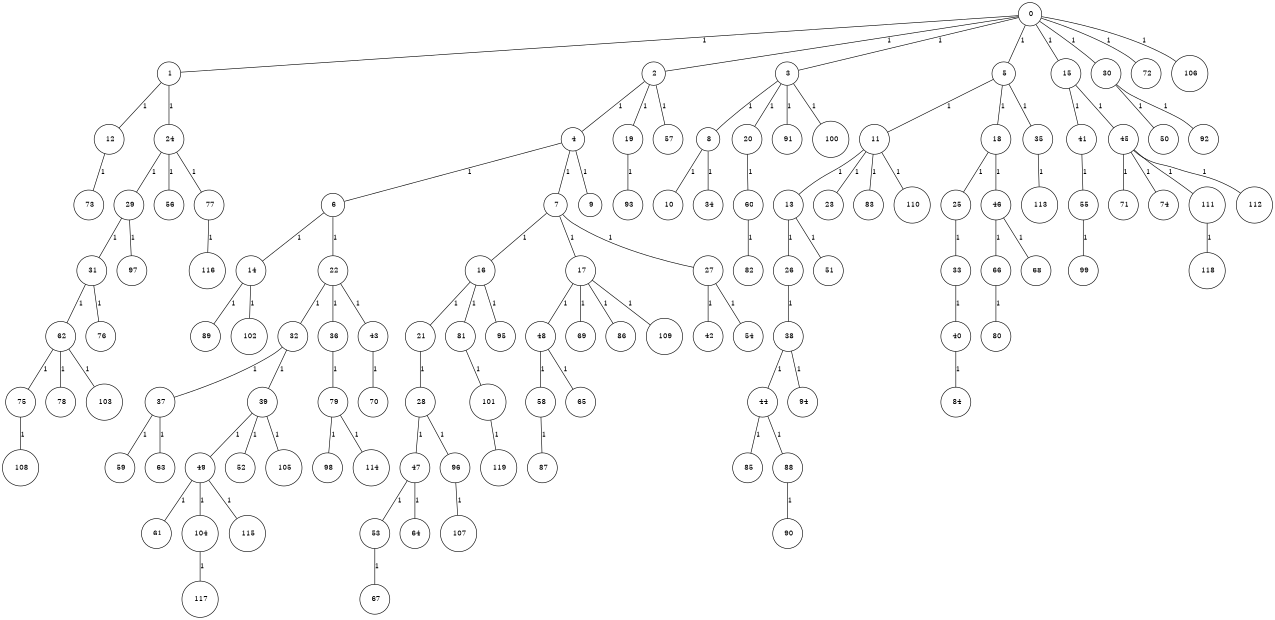 graph G {
size="8.5,11;"
ratio = "expand;"
fixedsize="true;"
overlap="scale;"
node[shape=circle,width=.12,hight=.12,fontsize=12]
edge[fontsize=12]

0[label=" 0" color=black, pos="0.6082764,2.6010377!"];
1[label=" 1" color=black, pos="0.49027719,1.7688196!"];
2[label=" 2" color=black, pos="0.47464147,1.6865294!"];
3[label=" 3" color=black, pos="0.64939928,2.2224346!"];
4[label=" 4" color=black, pos="0.47005777,2.0936061!"];
5[label=" 5" color=black, pos="2.562018,0.51038788!"];
6[label=" 6" color=black, pos="2.6795649,0.12276255!"];
7[label=" 7" color=black, pos="2.354944,2.2294359!"];
8[label=" 8" color=black, pos="1.0071862,0.76462282!"];
9[label=" 9" color=black, pos="1.7225717,0.12654833!"];
10[label=" 10" color=black, pos="1.997322,0.14278992!"];
11[label=" 11" color=black, pos="0.41478131,1.4158086!"];
12[label=" 12" color=black, pos="0.82403076,2.4001116!"];
13[label=" 13" color=black, pos="1.5066999,1.1958567!"];
14[label=" 14" color=black, pos="1.2780194,1.1899082!"];
15[label=" 15" color=black, pos="2.5538793,0.59618372!"];
16[label=" 16" color=black, pos="2.2498176,1.0585289!"];
17[label=" 17" color=black, pos="1.894249,2.1696025!"];
18[label=" 18" color=black, pos="2.998155,2.5382922!"];
19[label=" 19" color=black, pos="0.67761694,2.2977753!"];
20[label=" 20" color=black, pos="0.46351558,2.8876965!"];
21[label=" 21" color=black, pos="0.60838639,2.1564802!"];
22[label=" 22" color=black, pos="0.40217235,1.5193691!"];
23[label=" 23" color=black, pos="1.7657324,2.5171171!"];
24[label=" 24" color=black, pos="1.4763594,1.9879394!"];
25[label=" 25" color=black, pos="0.76072323,0.26217932!"];
26[label=" 26" color=black, pos="1.4699342,1.1718145!"];
27[label=" 27" color=black, pos="0.75457236,1.6491989!"];
28[label=" 28" color=black, pos="2.1674767,1.1883034!"];
29[label=" 29" color=black, pos="0.62044848,1.6622689!"];
30[label=" 30" color=black, pos="1.691172,1.9786725!"];
31[label=" 31" color=black, pos="0.29719082,2.4724545!"];
32[label=" 32" color=black, pos="1.0714357,2.1441586!"];
33[label=" 33" color=black, pos="2.6179357,2.5910371!"];
34[label=" 34" color=black, pos="2.2068094,0.2354211!"];
35[label=" 35" color=black, pos="0.23244133,1.1794697!"];
36[label=" 36" color=black, pos="1.4215153,1.1757812!"];
37[label=" 37" color=black, pos="2.7125567,2.0645846!"];
38[label=" 38" color=black, pos="0.019688027,0.86063307!"];
39[label=" 39" color=black, pos="1.5390468,0.090429043!"];
40[label=" 40" color=black, pos="1.7934814,2.4426413!"];
41[label=" 41" color=black, pos="2.6409255,1.499287!"];
42[label=" 42" color=black, pos="2.7965299,2.8091166!"];
43[label=" 43" color=black, pos="2.6193281,2.4288893!"];
44[label=" 44" color=black, pos="2.3563594,0.082807188!"];
45[label=" 45" color=black, pos="1.4427205,1.4726447!"];
46[label=" 46" color=black, pos="1.190649,2.7792874!"];
47[label=" 47" color=black, pos="2.6663653,0.34017816!"];
48[label=" 48" color=black, pos="0.10430404,2.8712637!"];
49[label=" 49" color=black, pos="1.8164979,2.5929644!"];
50[label=" 50" color=black, pos="2.1052588,2.6419991!"];
51[label=" 51" color=black, pos="1.3906673,0.76543022!"];
52[label=" 52" color=black, pos="2.6755588,0.81594276!"];
53[label=" 53" color=black, pos="0.99562924,0.58068791!"];
54[label=" 54" color=black, pos="1.6218652,2.9159739!"];
55[label=" 55" color=black, pos="0.22969174,2.7480772!"];
56[label=" 56" color=black, pos="2.0389716,1.0792253!"];
57[label=" 57" color=black, pos="1.9898916,0.46849724!"];
58[label=" 58" color=black, pos="2.0742707,0.81973722!"];
59[label=" 59" color=black, pos="1.1813847,0.21196474!"];
60[label=" 60" color=black, pos="2.4334049,0.97522287!"];
61[label=" 61" color=black, pos="0.31649494,1.6153123!"];
62[label=" 62" color=black, pos="0.91588609,0.22659061!"];
63[label=" 63" color=black, pos="0.78743835,2.4795736!"];
64[label=" 64" color=black, pos="2.5940087,1.6818794!"];
65[label=" 65" color=black, pos="1.2309886,2.6790506!"];
66[label=" 66" color=black, pos="1.2608729,0.77019734!"];
67[label=" 67" color=black, pos="0.083955295,0.29920106!"];
68[label=" 68" color=black, pos="0.010069576,2.9463943!"];
69[label=" 69" color=black, pos="2.8303347,2.2649246!"];
70[label=" 70" color=black, pos="2.0929928,1.8917986!"];
71[label=" 71" color=black, pos="2.466183,1.7068411!"];
72[label=" 72" color=black, pos="0.93017115,0.64409192!"];
73[label=" 73" color=black, pos="2.539097,2.4664191!"];
74[label=" 74" color=black, pos="2.8219304,2.2422275!"];
75[label=" 75" color=black, pos="2.2187785,0.42324584!"];
76[label=" 76" color=black, pos="1.8158525,0.55541255!"];
77[label=" 77" color=black, pos="1.9313467,2.392408!"];
78[label=" 78" color=black, pos="0.31185245,2.9047707!"];
79[label=" 79" color=black, pos="2.6555789,2.8382271!"];
80[label=" 80" color=black, pos="2.0003322,2.7469098!"];
81[label=" 81" color=black, pos="0.8054616,0.33939917!"];
82[label=" 82" color=black, pos="1.4499452,0.53327767!"];
83[label=" 83" color=black, pos="0.1230552,1.8975718!"];
84[label=" 84" color=black, pos="2.3261636,1.5850949!"];
85[label=" 85" color=black, pos="0.2733215,0.28184978!"];
86[label=" 86" color=black, pos="1.2617096,1.3632094!"];
87[label=" 87" color=black, pos="0.7982322,1.5030385!"];
88[label=" 88" color=black, pos="0.6837556,1.3379936!"];
89[label=" 89" color=black, pos="1.4632772,0.11660918!"];
90[label=" 90" color=black, pos="0.25901945,2.5819462!"];
91[label=" 91" color=black, pos="1.6064104,2.3209823!"];
92[label=" 92" color=black, pos="0.93250221,2.1900843!"];
93[label=" 93" color=black, pos="2.8835801,1.7909977!"];
94[label=" 94" color=black, pos="2.6585545,2.0625782!"];
95[label=" 95" color=black, pos="2.3556436,2.2553511!"];
96[label=" 96" color=black, pos="2.8155651,1.5286164!"];
97[label=" 97" color=black, pos="0.2707375,2.1920648!"];
98[label=" 98" color=black, pos="1.2951125,1.9118316!"];
99[label=" 99" color=black, pos="0.25352883,1.8340968!"];
100[label=" 100" color=black, pos="0.13889115,1.3918547!"];
101[label=" 101" color=black, pos="2.4961151,1.167761!"];
102[label=" 102" color=black, pos="0.33705947,0.61145628!"];
103[label=" 103" color=black, pos="1.795956,0.7321023!"];
104[label=" 104" color=black, pos="0.46015206,0.89036346!"];
105[label=" 105" color=black, pos="1.9059443,1.2606465!"];
106[label=" 106" color=black, pos="0.85643916,1.1025796!"];
107[label=" 107" color=black, pos="1.405292,0.29599902!"];
108[label=" 108" color=black, pos="1.9608575,2.5666545!"];
109[label=" 109" color=black, pos="1.8707062,2.6116422!"];
110[label=" 110" color=black, pos="1.9647547,1.9004687!"];
111[label=" 111" color=black, pos="2.0899058,1.3722319!"];
112[label=" 112" color=black, pos="1.8932897,1.2809474!"];
113[label=" 113" color=black, pos="1.3450236,1.0002908!"];
114[label=" 114" color=black, pos="0.71407202,0.31143074!"];
115[label=" 115" color=black, pos="2.0395468,2.6635472!"];
116[label=" 116" color=black, pos="0.29528353,2.4573769!"];
117[label=" 117" color=black, pos="2.9646172,0.37375534!"];
118[label=" 118" color=black, pos="1.2921175,0.69008267!"];
119[label=" 119" color=black, pos="0.90679509,1.9320812!"];
0--1[label="1"]
0--2[label="1"]
0--3[label="1"]
0--5[label="1"]
0--15[label="1"]
0--30[label="1"]
0--72[label="1"]
0--106[label="1"]
1--12[label="1"]
1--24[label="1"]
2--4[label="1"]
2--19[label="1"]
2--57[label="1"]
3--8[label="1"]
3--20[label="1"]
3--91[label="1"]
3--100[label="1"]
4--6[label="1"]
4--7[label="1"]
4--9[label="1"]
5--11[label="1"]
5--18[label="1"]
5--35[label="1"]
6--14[label="1"]
6--22[label="1"]
7--16[label="1"]
7--17[label="1"]
7--27[label="1"]
8--10[label="1"]
8--34[label="1"]
11--13[label="1"]
11--23[label="1"]
11--83[label="1"]
11--110[label="1"]
12--73[label="1"]
13--26[label="1"]
13--51[label="1"]
14--89[label="1"]
14--102[label="1"]
15--41[label="1"]
15--45[label="1"]
16--21[label="1"]
16--81[label="1"]
16--95[label="1"]
17--48[label="1"]
17--69[label="1"]
17--86[label="1"]
17--109[label="1"]
18--25[label="1"]
18--46[label="1"]
19--93[label="1"]
20--60[label="1"]
21--28[label="1"]
22--32[label="1"]
22--36[label="1"]
22--43[label="1"]
24--29[label="1"]
24--56[label="1"]
24--77[label="1"]
25--33[label="1"]
26--38[label="1"]
27--42[label="1"]
27--54[label="1"]
28--47[label="1"]
28--96[label="1"]
29--31[label="1"]
29--97[label="1"]
30--50[label="1"]
30--92[label="1"]
31--62[label="1"]
31--76[label="1"]
32--37[label="1"]
32--39[label="1"]
33--40[label="1"]
35--113[label="1"]
36--79[label="1"]
37--59[label="1"]
37--63[label="1"]
38--44[label="1"]
38--94[label="1"]
39--49[label="1"]
39--52[label="1"]
39--105[label="1"]
40--84[label="1"]
41--55[label="1"]
43--70[label="1"]
44--85[label="1"]
44--88[label="1"]
45--71[label="1"]
45--74[label="1"]
45--111[label="1"]
45--112[label="1"]
46--66[label="1"]
46--68[label="1"]
47--53[label="1"]
47--64[label="1"]
48--58[label="1"]
48--65[label="1"]
49--61[label="1"]
49--104[label="1"]
49--115[label="1"]
53--67[label="1"]
55--99[label="1"]
58--87[label="1"]
60--82[label="1"]
62--75[label="1"]
62--78[label="1"]
62--103[label="1"]
66--80[label="1"]
75--108[label="1"]
77--116[label="1"]
79--98[label="1"]
79--114[label="1"]
81--101[label="1"]
88--90[label="1"]
96--107[label="1"]
101--119[label="1"]
104--117[label="1"]
111--118[label="1"]

}
